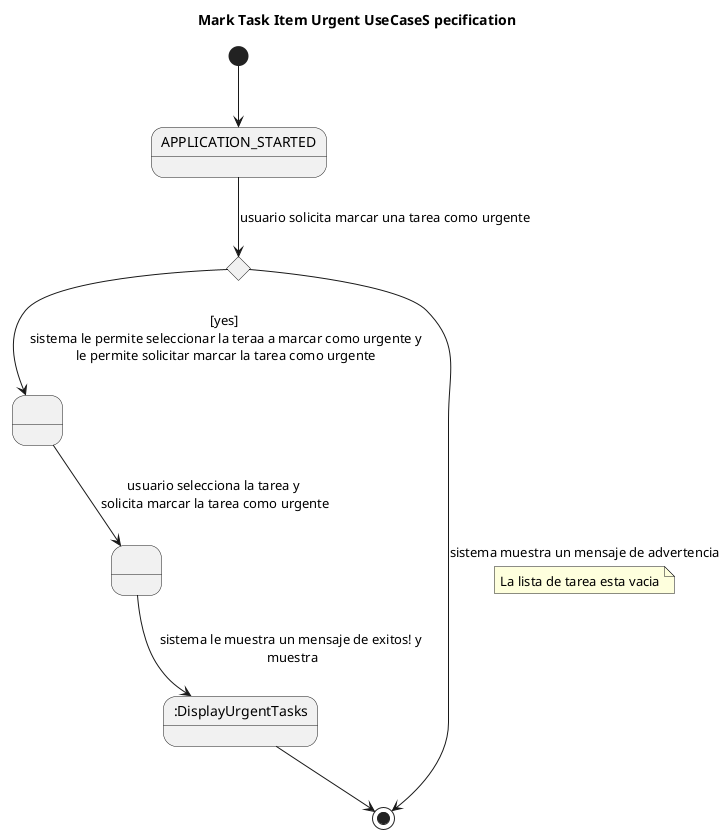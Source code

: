 @startuml MarkTaskItemUrgentUseCaseSpecification
    title Mark Task Item Urgent UseCaseS pecification

state " " as A
state " " as B
state ":DisplayUrgentTasks" as DisplayUrgentTasks


state any <<choice>>

[*] --> APPLICATION_STARTED
    APPLICATION_STARTED --> any : usuario solicita marcar una tarea como urgente 
        any --> A : [yes]\n sistema le permite seleccionar la teraa a marcar como urgente y\n le permite solicitar marcar la tarea como urgente
        A --> B : usuario selecciona la tarea y\n solicita marcar la tarea como urgente
        B --> DisplayUrgentTasks : sistema le muestra un mensaje de exitos! y\n muestra
        DisplayUrgentTasks --> [*]
    any --> [*] : sistema muestra un mensaje de advertencia 
        note on link
            La lista de tarea esta vacia
        endnote
    
@enduml